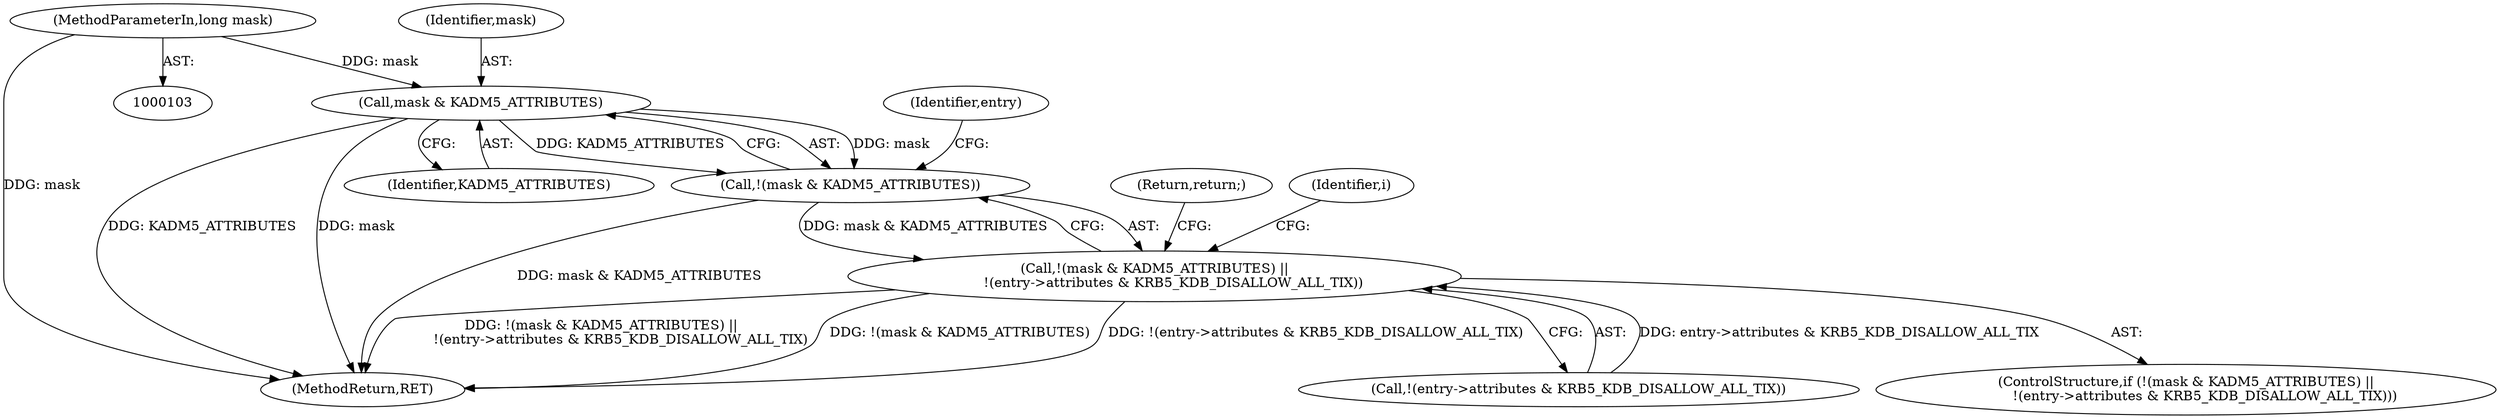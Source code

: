 digraph "1_krb5_c5be6209311d4a8f10fda37d0d3f876c1b33b77b@del" {
"1000119" [label="(Call,mask & KADM5_ATTRIBUTES)"];
"1000105" [label="(MethodParameterIn,long mask)"];
"1000118" [label="(Call,!(mask & KADM5_ATTRIBUTES))"];
"1000117" [label="(Call,!(mask & KADM5_ATTRIBUTES) ||\n         !(entry->attributes & KRB5_KDB_DISALLOW_ALL_TIX))"];
"1000117" [label="(Call,!(mask & KADM5_ATTRIBUTES) ||\n         !(entry->attributes & KRB5_KDB_DISALLOW_ALL_TIX))"];
"1000125" [label="(Identifier,entry)"];
"1000159" [label="(MethodReturn,RET)"];
"1000120" [label="(Identifier,mask)"];
"1000105" [label="(MethodParameterIn,long mask)"];
"1000122" [label="(Call,!(entry->attributes & KRB5_KDB_DISALLOW_ALL_TIX))"];
"1000128" [label="(Return,return;)"];
"1000121" [label="(Identifier,KADM5_ATTRIBUTES)"];
"1000131" [label="(Identifier,i)"];
"1000118" [label="(Call,!(mask & KADM5_ATTRIBUTES))"];
"1000119" [label="(Call,mask & KADM5_ATTRIBUTES)"];
"1000116" [label="(ControlStructure,if (!(mask & KADM5_ATTRIBUTES) ||\n         !(entry->attributes & KRB5_KDB_DISALLOW_ALL_TIX)))"];
"1000119" -> "1000118"  [label="AST: "];
"1000119" -> "1000121"  [label="CFG: "];
"1000120" -> "1000119"  [label="AST: "];
"1000121" -> "1000119"  [label="AST: "];
"1000118" -> "1000119"  [label="CFG: "];
"1000119" -> "1000159"  [label="DDG: KADM5_ATTRIBUTES"];
"1000119" -> "1000159"  [label="DDG: mask"];
"1000119" -> "1000118"  [label="DDG: mask"];
"1000119" -> "1000118"  [label="DDG: KADM5_ATTRIBUTES"];
"1000105" -> "1000119"  [label="DDG: mask"];
"1000105" -> "1000103"  [label="AST: "];
"1000105" -> "1000159"  [label="DDG: mask"];
"1000118" -> "1000117"  [label="AST: "];
"1000125" -> "1000118"  [label="CFG: "];
"1000117" -> "1000118"  [label="CFG: "];
"1000118" -> "1000159"  [label="DDG: mask & KADM5_ATTRIBUTES"];
"1000118" -> "1000117"  [label="DDG: mask & KADM5_ATTRIBUTES"];
"1000117" -> "1000116"  [label="AST: "];
"1000117" -> "1000122"  [label="CFG: "];
"1000122" -> "1000117"  [label="AST: "];
"1000128" -> "1000117"  [label="CFG: "];
"1000131" -> "1000117"  [label="CFG: "];
"1000117" -> "1000159"  [label="DDG: !(mask & KADM5_ATTRIBUTES) ||\n         !(entry->attributes & KRB5_KDB_DISALLOW_ALL_TIX)"];
"1000117" -> "1000159"  [label="DDG: !(mask & KADM5_ATTRIBUTES)"];
"1000117" -> "1000159"  [label="DDG: !(entry->attributes & KRB5_KDB_DISALLOW_ALL_TIX)"];
"1000122" -> "1000117"  [label="DDG: entry->attributes & KRB5_KDB_DISALLOW_ALL_TIX"];
}
